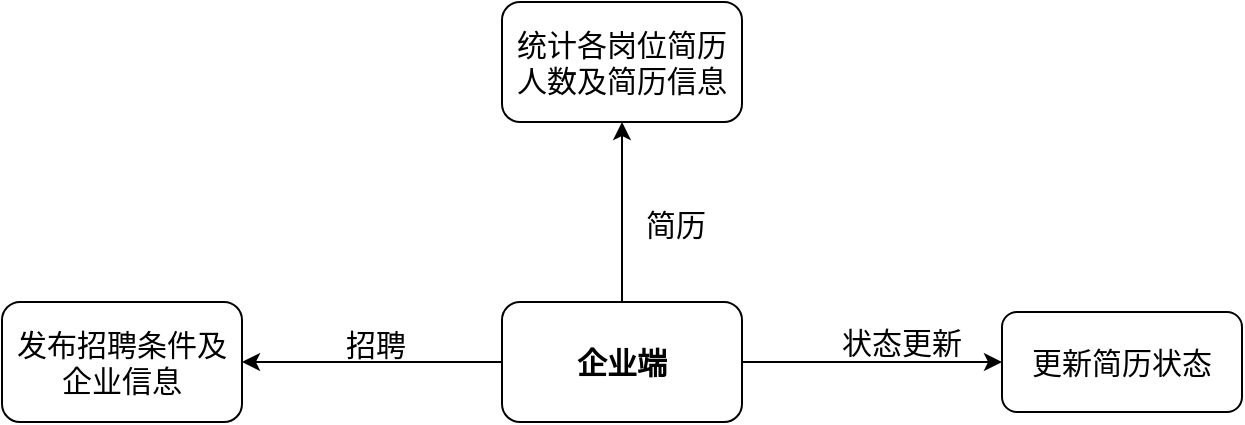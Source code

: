<mxfile version="12.2.4" pages="1"><diagram id="b9Zal4rly5CqBPILbgqm" name="第 1 页"><mxGraphModel dx="692" dy="588" grid="1" gridSize="10" guides="1" tooltips="1" connect="1" arrows="1" fold="1" page="1" pageScale="1" pageWidth="3300" pageHeight="4681" math="0" shadow="0"><root><mxCell id="0"/><mxCell id="1" parent="0"/><mxCell id="2" value="&lt;b style=&quot;font-size: 15px&quot;&gt;企业端&lt;/b&gt;" style="rounded=1;whiteSpace=wrap;html=1;fontStyle=0;fontSize=15;" parent="1" vertex="1"><mxGeometry x="340" y="290" width="120" height="60" as="geometry"/></mxCell><mxCell id="3" value="统计各岗位简历人数及简历信息" style="rounded=1;whiteSpace=wrap;html=1;fontSize=15;" parent="1" vertex="1"><mxGeometry x="340" y="140" width="120" height="60" as="geometry"/></mxCell><mxCell id="5" value="发布招聘条件及企业信息" style="rounded=1;whiteSpace=wrap;html=1;fontSize=15;" parent="1" vertex="1"><mxGeometry x="90" y="290" width="120" height="60" as="geometry"/></mxCell><mxCell id="6" value="更新简历状态" style="rounded=1;whiteSpace=wrap;html=1;fontSize=15;" parent="1" vertex="1"><mxGeometry x="590" y="295" width="120" height="50" as="geometry"/></mxCell><mxCell id="7" value="" style="endArrow=classic;html=1;fontSize=15;entryX=0.5;entryY=1;entryDx=0;entryDy=0;exitX=0.5;exitY=0;exitDx=0;exitDy=0;" parent="1" source="2" target="3" edge="1"><mxGeometry width="50" height="50" relative="1" as="geometry"><mxPoint x="260" y="350" as="sourcePoint"/><mxPoint x="310" y="300" as="targetPoint"/></mxGeometry></mxCell><mxCell id="8" value="" style="endArrow=classic;html=1;fontSize=15;exitX=0;exitY=0.5;exitDx=0;exitDy=0;entryX=1;entryY=0.5;entryDx=0;entryDy=0;" parent="1" source="2" target="5" edge="1"><mxGeometry width="50" height="50" relative="1" as="geometry"><mxPoint x="240" y="360" as="sourcePoint"/><mxPoint x="290" y="310" as="targetPoint"/></mxGeometry></mxCell><mxCell id="9" value="" style="endArrow=classic;html=1;fontSize=15;exitX=1;exitY=0.5;exitDx=0;exitDy=0;entryX=0;entryY=0.5;entryDx=0;entryDy=0;" parent="1" source="2" target="6" edge="1"><mxGeometry width="50" height="50" relative="1" as="geometry"><mxPoint x="490" y="350" as="sourcePoint"/><mxPoint x="540" y="300" as="targetPoint"/></mxGeometry></mxCell><mxCell id="ZVmW0WFyowJFOlpg1oPh-9" value="简历" style="text;html=1;resizable=0;points=[];autosize=1;align=left;verticalAlign=top;spacingTop=-4;fontSize=15;" vertex="1" parent="1"><mxGeometry x="410" y="240" width="50" height="20" as="geometry"/></mxCell><mxCell id="ZVmW0WFyowJFOlpg1oPh-10" value="招聘" style="text;html=1;resizable=0;points=[];autosize=1;align=left;verticalAlign=top;spacingTop=-4;fontSize=15;" vertex="1" parent="1"><mxGeometry x="260" y="300" width="50" height="20" as="geometry"/></mxCell><mxCell id="ZVmW0WFyowJFOlpg1oPh-11" value="状态更新" style="text;html=1;resizable=0;points=[];autosize=1;align=left;verticalAlign=top;spacingTop=-4;fontSize=15;" vertex="1" parent="1"><mxGeometry x="508" y="299" width="80" height="20" as="geometry"/></mxCell></root></mxGraphModel></diagram></mxfile>